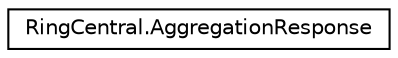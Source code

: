 digraph "Graphical Class Hierarchy"
{
 // LATEX_PDF_SIZE
  edge [fontname="Helvetica",fontsize="10",labelfontname="Helvetica",labelfontsize="10"];
  node [fontname="Helvetica",fontsize="10",shape=record];
  rankdir="LR";
  Node0 [label="RingCentral.AggregationResponse",height=0.2,width=0.4,color="black", fillcolor="white", style="filled",URL="$classRingCentral_1_1AggregationResponse.html",tooltip=" "];
}
